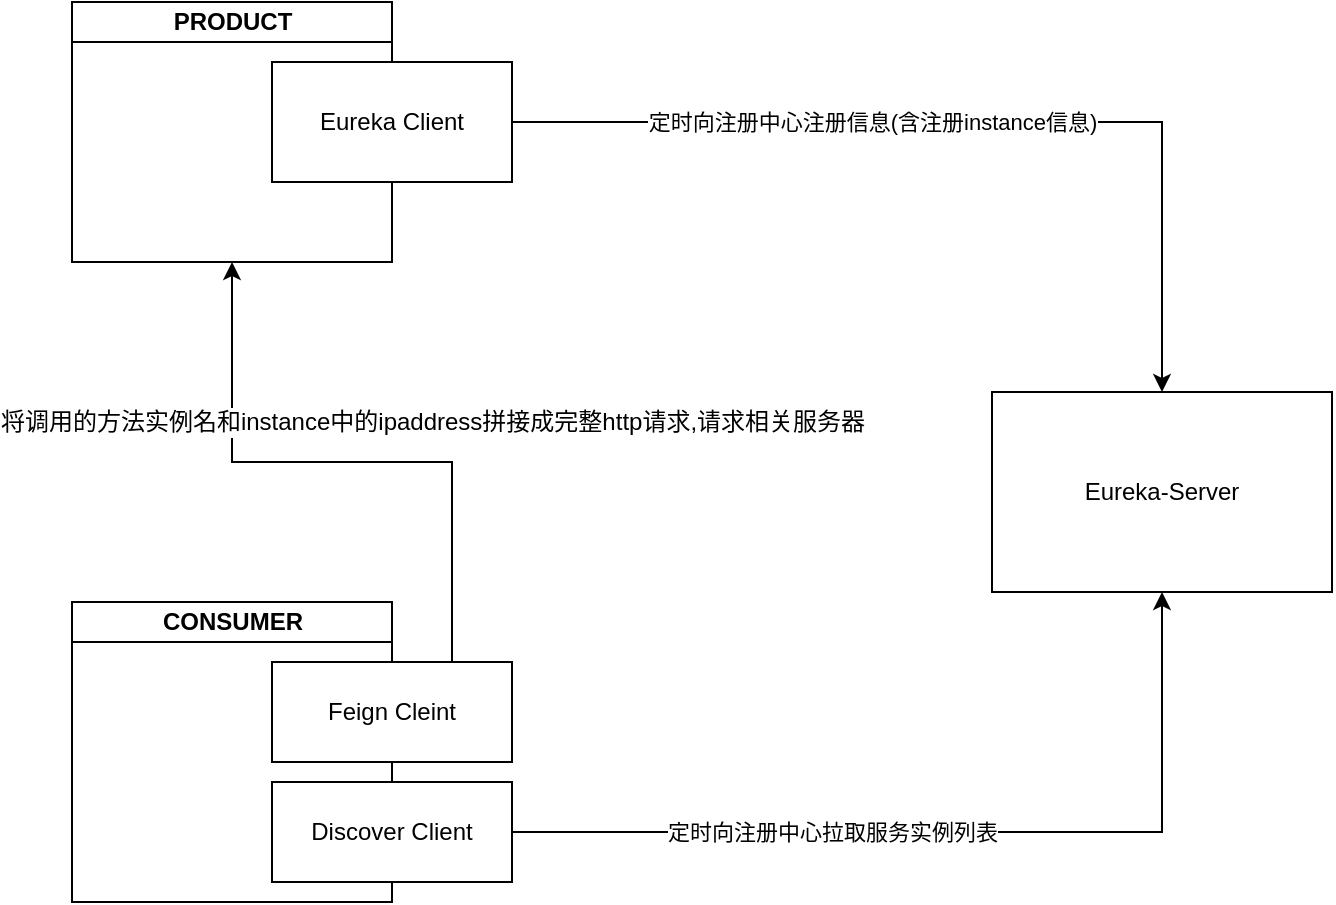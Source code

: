 <mxfile version="11.1.4" type="github"><diagram id="YFjNuj-jhot1OovMqDoA" name="第 1 页"><mxGraphModel dx="1662" dy="756" grid="1" gridSize="10" guides="1" tooltips="1" connect="1" arrows="1" fold="1" page="1" pageScale="1" pageWidth="1100" pageHeight="850" math="0" shadow="0"><root><mxCell id="0"/><mxCell id="1" parent="0"/><mxCell id="ZOgI1s4rGZ6-xLOTaM63-6" value="PRODUCT" style="swimlane;html=1;startSize=20;horizontal=1;containerType=tree;" vertex="1" parent="1"><mxGeometry x="150" y="180" width="160" height="130" as="geometry"/></mxCell><mxCell id="ZOgI1s4rGZ6-xLOTaM63-13" value="Eureka-Server" style="whiteSpace=wrap;html=1;align=center;treeFolding=1;treeMoving=1;container=1;recursiveResize=0;fontFamily=Helvetica;fontSize=12;fontColor=#000000;startSize=20;strokeColor=#000000;fillColor=#ffffff;" vertex="1" parent="1"><mxGeometry x="610" y="375" width="170" height="100" as="geometry"/></mxCell><mxCell id="ZOgI1s4rGZ6-xLOTaM63-23" value="定时向注册中心注册信息(含注册instance信息)" style="edgeStyle=orthogonalEdgeStyle;rounded=0;orthogonalLoop=1;jettySize=auto;html=1;exitX=1;exitY=0.5;exitDx=0;exitDy=0;entryX=0.5;entryY=0;entryDx=0;entryDy=0;" edge="1" parent="1" source="ZOgI1s4rGZ6-xLOTaM63-12" target="ZOgI1s4rGZ6-xLOTaM63-13"><mxGeometry x="-0.217" relative="1" as="geometry"><mxPoint as="offset"/></mxGeometry></mxCell><mxCell id="ZOgI1s4rGZ6-xLOTaM63-25" value="CONSUMER" style="swimlane;html=1;startSize=20;horizontal=1;containerType=tree;" vertex="1" parent="1"><mxGeometry x="150" y="480" width="160" height="150" as="geometry"/></mxCell><UserObject label="Feign Cleint" treeRoot="1" id="ZOgI1s4rGZ6-xLOTaM63-28"><mxCell style="whiteSpace=wrap;html=1;align=center;treeFolding=1;treeMoving=1;container=1;recursiveResize=0;" vertex="1" parent="ZOgI1s4rGZ6-xLOTaM63-25"><mxGeometry x="100" y="30" width="120" height="50" as="geometry"/></mxCell></UserObject><mxCell id="ZOgI1s4rGZ6-xLOTaM63-34" value="&lt;span style=&quot;white-space: normal&quot;&gt;Discover Client&lt;/span&gt;" style="rounded=0;whiteSpace=wrap;html=1;" vertex="1" parent="ZOgI1s4rGZ6-xLOTaM63-25"><mxGeometry x="100" y="90" width="120" height="50" as="geometry"/></mxCell><mxCell id="ZOgI1s4rGZ6-xLOTaM63-33" value="定时向注册中心拉取服务实例列表" style="edgeStyle=orthogonalEdgeStyle;rounded=0;orthogonalLoop=1;jettySize=auto;html=1;exitX=1;exitY=0.5;exitDx=0;exitDy=0;entryX=0.5;entryY=1;entryDx=0;entryDy=0;" edge="1" parent="1" source="ZOgI1s4rGZ6-xLOTaM63-34" target="ZOgI1s4rGZ6-xLOTaM63-13"><mxGeometry x="-0.281" relative="1" as="geometry"><mxPoint as="offset"/></mxGeometry></mxCell><UserObject label="Eureka Client" treeRoot="1" id="ZOgI1s4rGZ6-xLOTaM63-12"><mxCell style="whiteSpace=wrap;html=1;align=center;treeFolding=1;treeMoving=1;container=1;recursiveResize=0;" vertex="1" parent="1"><mxGeometry x="250" y="210" width="120" height="60" as="geometry"/></mxCell></UserObject><mxCell id="ZOgI1s4rGZ6-xLOTaM63-38" style="edgeStyle=orthogonalEdgeStyle;rounded=0;orthogonalLoop=1;jettySize=auto;html=1;exitX=0.75;exitY=0;exitDx=0;exitDy=0;entryX=0.5;entryY=1;entryDx=0;entryDy=0;" edge="1" parent="1" source="ZOgI1s4rGZ6-xLOTaM63-28" target="ZOgI1s4rGZ6-xLOTaM63-6"><mxGeometry relative="1" as="geometry"/></mxCell><mxCell id="ZOgI1s4rGZ6-xLOTaM63-39" value="将调用的方法实例名和instance中的ipaddress拼接成完整http请求,请求相关服务器" style="text;html=1;resizable=0;points=[];align=center;verticalAlign=middle;labelBackgroundColor=#ffffff;" vertex="1" connectable="0" parent="ZOgI1s4rGZ6-xLOTaM63-38"><mxGeometry x="-0.355" y="11" relative="1" as="geometry"><mxPoint x="-10" y="-31" as="offset"/></mxGeometry></mxCell></root></mxGraphModel></diagram></mxfile>
